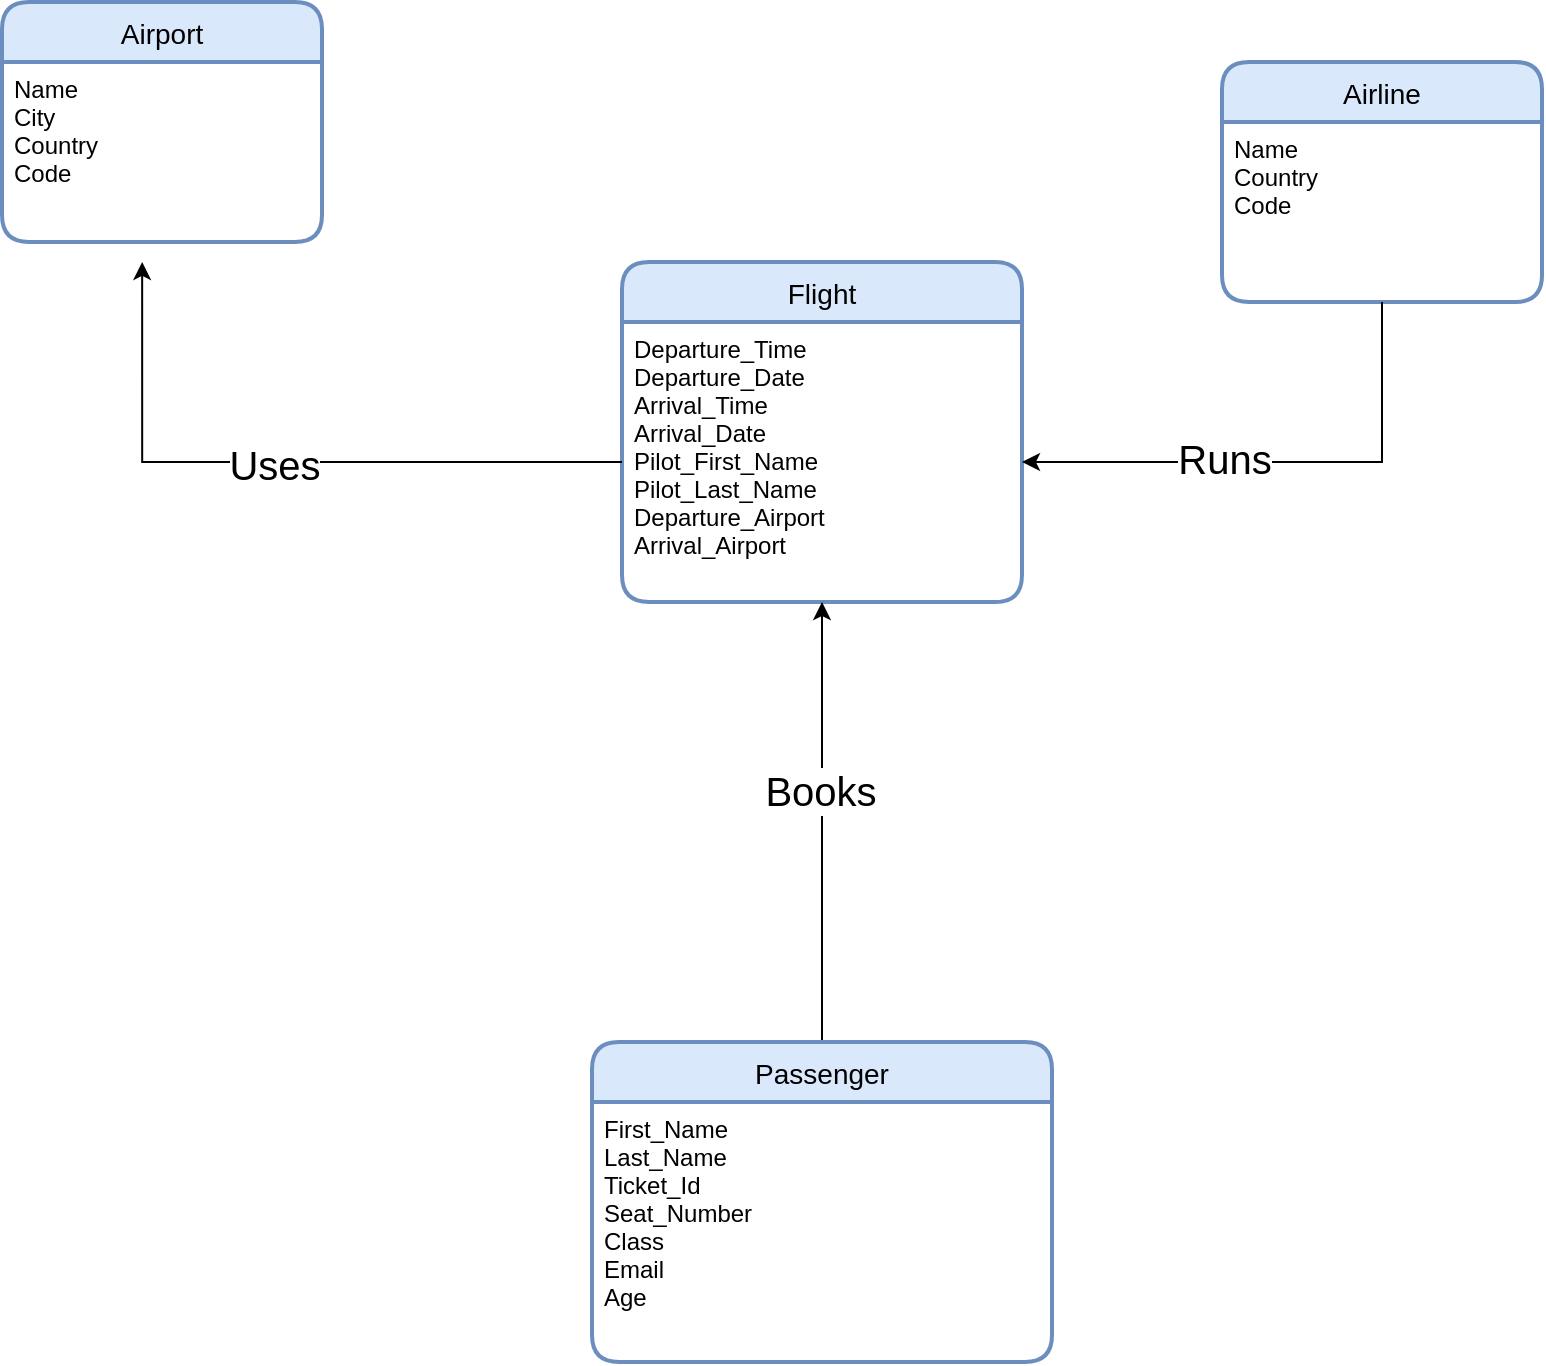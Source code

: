 <mxfile version="13.5.3" type="google"><diagram id="PaL8bHfIaoy0U-6FqzRW" name="Page-1"><mxGraphModel dx="1006" dy="717" grid="1" gridSize="10" guides="1" tooltips="1" connect="1" arrows="1" fold="1" page="1" pageScale="1" pageWidth="850" pageHeight="1100" math="0" shadow="0"><root><mxCell id="0"/><mxCell id="1" parent="0"/><mxCell id="PZ0ZtJk7U974CZc2FM_F-1" value="Flight" style="swimlane;childLayout=stackLayout;horizontal=1;startSize=30;horizontalStack=0;rounded=1;fontSize=14;fontStyle=0;strokeWidth=2;resizeParent=0;resizeLast=1;shadow=0;dashed=0;align=center;fillColor=#dae8fc;strokeColor=#6c8ebf;" vertex="1" parent="1"><mxGeometry x="360" y="150" width="200" height="170" as="geometry"/></mxCell><mxCell id="PZ0ZtJk7U974CZc2FM_F-2" value="Departure_Time&#10;Departure_Date&#10;Arrival_Time&#10;Arrival_Date&#10;Pilot_First_Name&#10;Pilot_Last_Name&#10;Departure_Airport&#10;Arrival_Airport&#10;" style="align=left;strokeColor=none;fillColor=none;spacingLeft=4;fontSize=12;verticalAlign=top;resizable=0;rotatable=0;part=1;" vertex="1" parent="PZ0ZtJk7U974CZc2FM_F-1"><mxGeometry y="30" width="200" height="140" as="geometry"/></mxCell><mxCell id="PZ0ZtJk7U974CZc2FM_F-5" value="Airline" style="swimlane;childLayout=stackLayout;horizontal=1;startSize=30;horizontalStack=0;rounded=1;fontSize=14;fontStyle=0;strokeWidth=2;resizeParent=0;resizeLast=1;shadow=0;dashed=0;align=center;fillColor=#dae8fc;strokeColor=#6c8ebf;" vertex="1" parent="1"><mxGeometry x="660" y="50" width="160" height="120" as="geometry"/></mxCell><mxCell id="PZ0ZtJk7U974CZc2FM_F-6" value="Name&#10;Country&#10;Code" style="align=left;strokeColor=none;fillColor=none;spacingLeft=4;fontSize=12;verticalAlign=top;resizable=0;rotatable=0;part=1;" vertex="1" parent="PZ0ZtJk7U974CZc2FM_F-5"><mxGeometry y="30" width="160" height="90" as="geometry"/></mxCell><mxCell id="PZ0ZtJk7U974CZc2FM_F-3" value="Airport" style="swimlane;childLayout=stackLayout;horizontal=1;startSize=30;horizontalStack=0;rounded=1;fontSize=14;fontStyle=0;strokeWidth=2;resizeParent=0;resizeLast=1;shadow=0;dashed=0;align=center;fillColor=#dae8fc;strokeColor=#6c8ebf;" vertex="1" parent="1"><mxGeometry x="50" y="20" width="160" height="120" as="geometry"/></mxCell><mxCell id="PZ0ZtJk7U974CZc2FM_F-4" value="Name&#10;City&#10;Country&#10;Code&#10;" style="align=left;strokeColor=none;fillColor=none;spacingLeft=4;fontSize=12;verticalAlign=top;resizable=0;rotatable=0;part=1;" vertex="1" parent="PZ0ZtJk7U974CZc2FM_F-3"><mxGeometry y="30" width="160" height="90" as="geometry"/></mxCell><mxCell id="PZ0ZtJk7U974CZc2FM_F-14" style="edgeStyle=orthogonalEdgeStyle;rounded=0;orthogonalLoop=1;jettySize=auto;html=1;entryX=0.5;entryY=1;entryDx=0;entryDy=0;fontSize=20;" edge="1" parent="1" source="PZ0ZtJk7U974CZc2FM_F-7" target="PZ0ZtJk7U974CZc2FM_F-2"><mxGeometry relative="1" as="geometry"/></mxCell><mxCell id="PZ0ZtJk7U974CZc2FM_F-15" value="Books" style="edgeLabel;html=1;align=center;verticalAlign=middle;resizable=0;points=[];fontSize=20;" vertex="1" connectable="0" parent="PZ0ZtJk7U974CZc2FM_F-14"><mxGeometry x="0.148" y="1" relative="1" as="geometry"><mxPoint as="offset"/></mxGeometry></mxCell><mxCell id="PZ0ZtJk7U974CZc2FM_F-7" value="Passenger" style="swimlane;childLayout=stackLayout;horizontal=1;startSize=30;horizontalStack=0;rounded=1;fontSize=14;fontStyle=0;strokeWidth=2;resizeParent=0;resizeLast=1;shadow=0;dashed=0;align=center;fillColor=#dae8fc;strokeColor=#6c8ebf;" vertex="1" parent="1"><mxGeometry x="345" y="540" width="230" height="160" as="geometry"/></mxCell><mxCell id="PZ0ZtJk7U974CZc2FM_F-8" value="First_Name&#10;Last_Name&#10;Ticket_Id&#10;Seat_Number&#10;Class&#10;Email&#10;Age" style="align=left;strokeColor=none;fillColor=none;spacingLeft=4;fontSize=12;verticalAlign=top;resizable=0;rotatable=0;part=1;" vertex="1" parent="PZ0ZtJk7U974CZc2FM_F-7"><mxGeometry y="30" width="230" height="130" as="geometry"/></mxCell><mxCell id="PZ0ZtJk7U974CZc2FM_F-16" style="edgeStyle=orthogonalEdgeStyle;rounded=0;orthogonalLoop=1;jettySize=auto;html=1;entryX=0.438;entryY=1.111;entryDx=0;entryDy=0;entryPerimeter=0;fontSize=20;" edge="1" parent="1" source="PZ0ZtJk7U974CZc2FM_F-2" target="PZ0ZtJk7U974CZc2FM_F-4"><mxGeometry relative="1" as="geometry"/></mxCell><mxCell id="PZ0ZtJk7U974CZc2FM_F-17" value="Uses" style="edgeLabel;html=1;align=center;verticalAlign=middle;resizable=0;points=[];fontSize=20;" vertex="1" connectable="0" parent="PZ0ZtJk7U974CZc2FM_F-16"><mxGeometry x="0.024" y="1" relative="1" as="geometry"><mxPoint as="offset"/></mxGeometry></mxCell><mxCell id="PZ0ZtJk7U974CZc2FM_F-20" style="edgeStyle=orthogonalEdgeStyle;rounded=0;orthogonalLoop=1;jettySize=auto;html=1;entryX=1;entryY=0.5;entryDx=0;entryDy=0;fontSize=20;" edge="1" parent="1" source="PZ0ZtJk7U974CZc2FM_F-6" target="PZ0ZtJk7U974CZc2FM_F-2"><mxGeometry relative="1" as="geometry"><Array as="points"><mxPoint x="740" y="250"/></Array></mxGeometry></mxCell><mxCell id="PZ0ZtJk7U974CZc2FM_F-21" value="Runs" style="edgeLabel;html=1;align=center;verticalAlign=middle;resizable=0;points=[];fontSize=20;" vertex="1" connectable="0" parent="PZ0ZtJk7U974CZc2FM_F-20"><mxGeometry x="0.223" y="-2" relative="1" as="geometry"><mxPoint as="offset"/></mxGeometry></mxCell></root></mxGraphModel></diagram></mxfile>